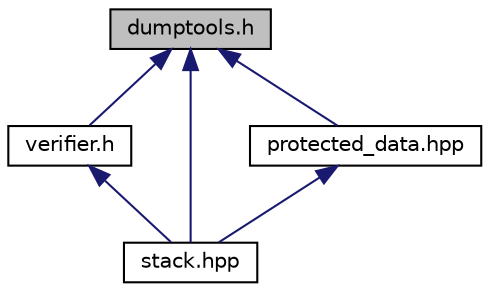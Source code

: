 digraph "dumptools.h"
{
 // LATEX_PDF_SIZE
  edge [fontname="Helvetica",fontsize="10",labelfontname="Helvetica",labelfontsize="10"];
  node [fontname="Helvetica",fontsize="10",shape=record];
  Node1 [label="dumptools.h",height=0.2,width=0.4,color="black", fillcolor="grey75", style="filled", fontcolor="black",tooltip="There are tools for containers dumping."];
  Node1 -> Node2 [dir="back",color="midnightblue",fontsize="10",style="solid",fontname="Helvetica"];
  Node2 [label="verifier.h",height=0.2,width=0.4,color="black", fillcolor="white", style="filled",URL="$verifier_8h.html",tooltip="This file contains Verifier."];
  Node2 -> Node3 [dir="back",color="midnightblue",fontsize="10",style="solid",fontname="Helvetica"];
  Node3 [label="stack.hpp",height=0.2,width=0.4,color="black", fillcolor="white", style="filled",URL="$stack_8hpp_source.html",tooltip=" "];
  Node1 -> Node3 [dir="back",color="midnightblue",fontsize="10",style="solid",fontname="Helvetica"];
  Node1 -> Node4 [dir="back",color="midnightblue",fontsize="10",style="solid",fontname="Helvetica"];
  Node4 [label="protected_data.hpp",height=0.2,width=0.4,color="black", fillcolor="white", style="filled",URL="$protected__data_8hpp_source.html",tooltip=" "];
  Node4 -> Node3 [dir="back",color="midnightblue",fontsize="10",style="solid",fontname="Helvetica"];
}
